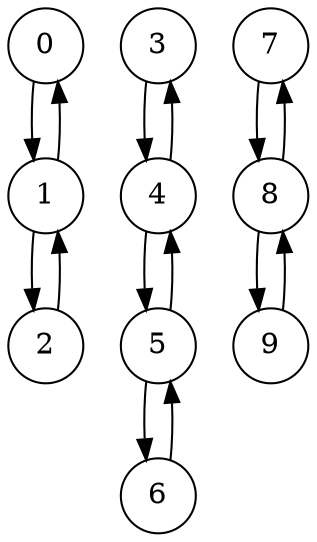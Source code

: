 digraph G {
splines=true;
0 [shape=circle, label=0]
1 [shape=circle, label=1]
2 [shape=circle, label=2]
3 [shape=circle, label=3]
4 [shape=circle, label=4]
5 [shape=circle, label=5]
6 [shape=circle, label=6]
7 [shape=circle, label=7]
8 [shape=circle, label=8]
9 [shape=circle, label=9]
0->1;
1->0;
1->2;
2->1;
3->4;
4->3;
4->5;
5->4;
5->6;
6->5;
7->8;
8->7;
8->9;
9->8;
}
